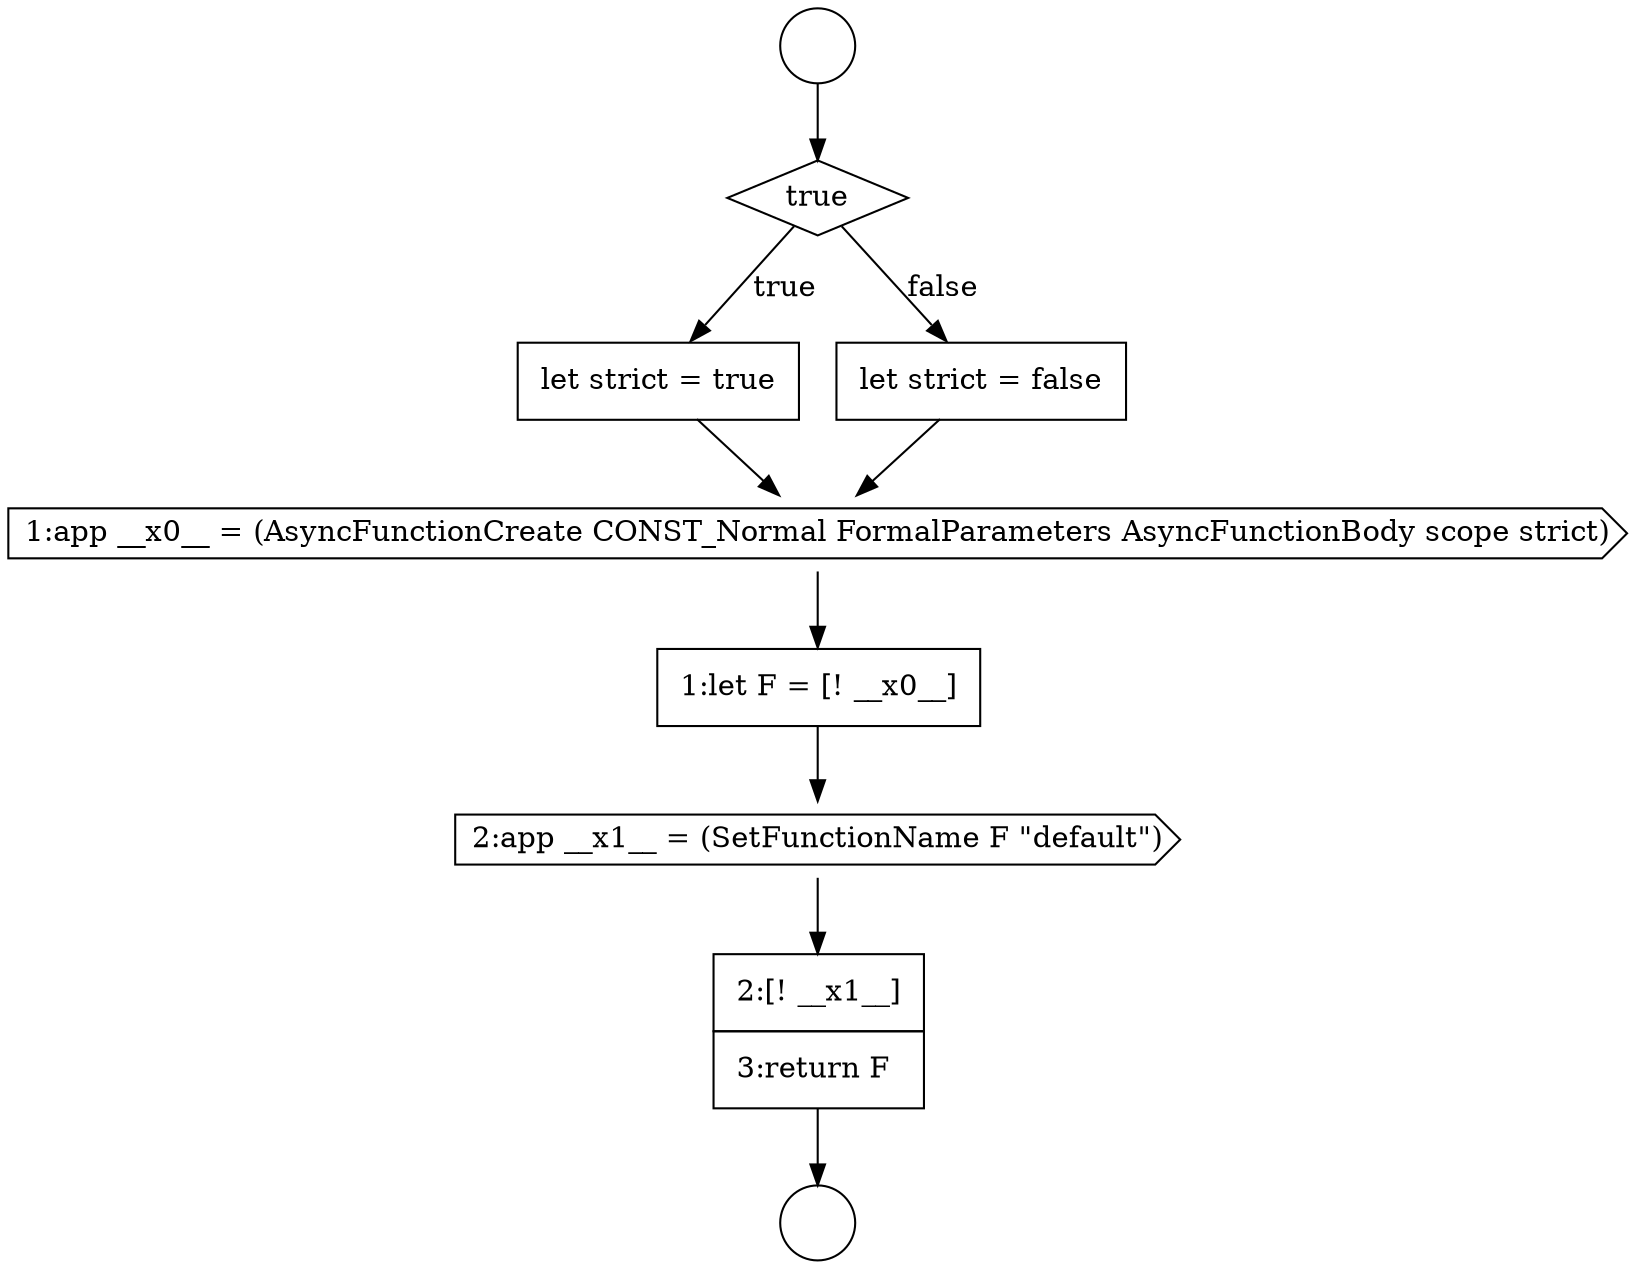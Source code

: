 digraph {
  node8682 [shape=diamond, label=<<font color="black">true</font>> color="black" fillcolor="white" style=filled]
  node8686 [shape=none, margin=0, label=<<font color="black">
    <table border="0" cellborder="1" cellspacing="0" cellpadding="10">
      <tr><td align="left">1:let F = [! __x0__]</td></tr>
    </table>
  </font>> color="black" fillcolor="white" style=filled]
  node8683 [shape=none, margin=0, label=<<font color="black">
    <table border="0" cellborder="1" cellspacing="0" cellpadding="10">
      <tr><td align="left">let strict = true</td></tr>
    </table>
  </font>> color="black" fillcolor="white" style=filled]
  node8687 [shape=cds, label=<<font color="black">2:app __x1__ = (SetFunctionName F &quot;default&quot;)</font>> color="black" fillcolor="white" style=filled]
  node8684 [shape=none, margin=0, label=<<font color="black">
    <table border="0" cellborder="1" cellspacing="0" cellpadding="10">
      <tr><td align="left">let strict = false</td></tr>
    </table>
  </font>> color="black" fillcolor="white" style=filled]
  node8688 [shape=none, margin=0, label=<<font color="black">
    <table border="0" cellborder="1" cellspacing="0" cellpadding="10">
      <tr><td align="left">2:[! __x1__]</td></tr>
      <tr><td align="left">3:return F</td></tr>
    </table>
  </font>> color="black" fillcolor="white" style=filled]
  node8681 [shape=circle label=" " color="black" fillcolor="white" style=filled]
  node8680 [shape=circle label=" " color="black" fillcolor="white" style=filled]
  node8685 [shape=cds, label=<<font color="black">1:app __x0__ = (AsyncFunctionCreate CONST_Normal FormalParameters AsyncFunctionBody scope strict)</font>> color="black" fillcolor="white" style=filled]
  node8687 -> node8688 [ color="black"]
  node8685 -> node8686 [ color="black"]
  node8683 -> node8685 [ color="black"]
  node8684 -> node8685 [ color="black"]
  node8682 -> node8683 [label=<<font color="black">true</font>> color="black"]
  node8682 -> node8684 [label=<<font color="black">false</font>> color="black"]
  node8688 -> node8681 [ color="black"]
  node8680 -> node8682 [ color="black"]
  node8686 -> node8687 [ color="black"]
}
